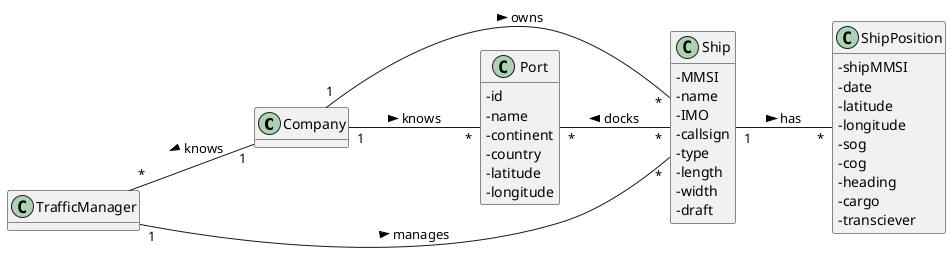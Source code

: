 @startuml
'https://plantuml.com/class-diagram

hide methods
left to right direction
skinparam classAttributeIconSize 0

class Company {

}

class Ship{
-MMSI
-name
-IMO
-callsign
-type
-length
-width
-draft
}

class ShipPosition {
   -shipMMSI
   -date
   -latitude
   -longitude
   -sog
   -cog
   -heading
   -cargo
   -transciever
}

class Port{
-id
-name
-continent
-country
-latitude
-longitude
}
TrafficManager "*" -- "1" Company : knows <
TrafficManager "1" -- "*" Ship : manages >
Company "1" -- "*" Ship : owns >
Ship "1" -- "*" ShipPosition : has >
Company "1" -- "*" Port : knows >
Port "*" -- "*" Ship : docks <

@enduml